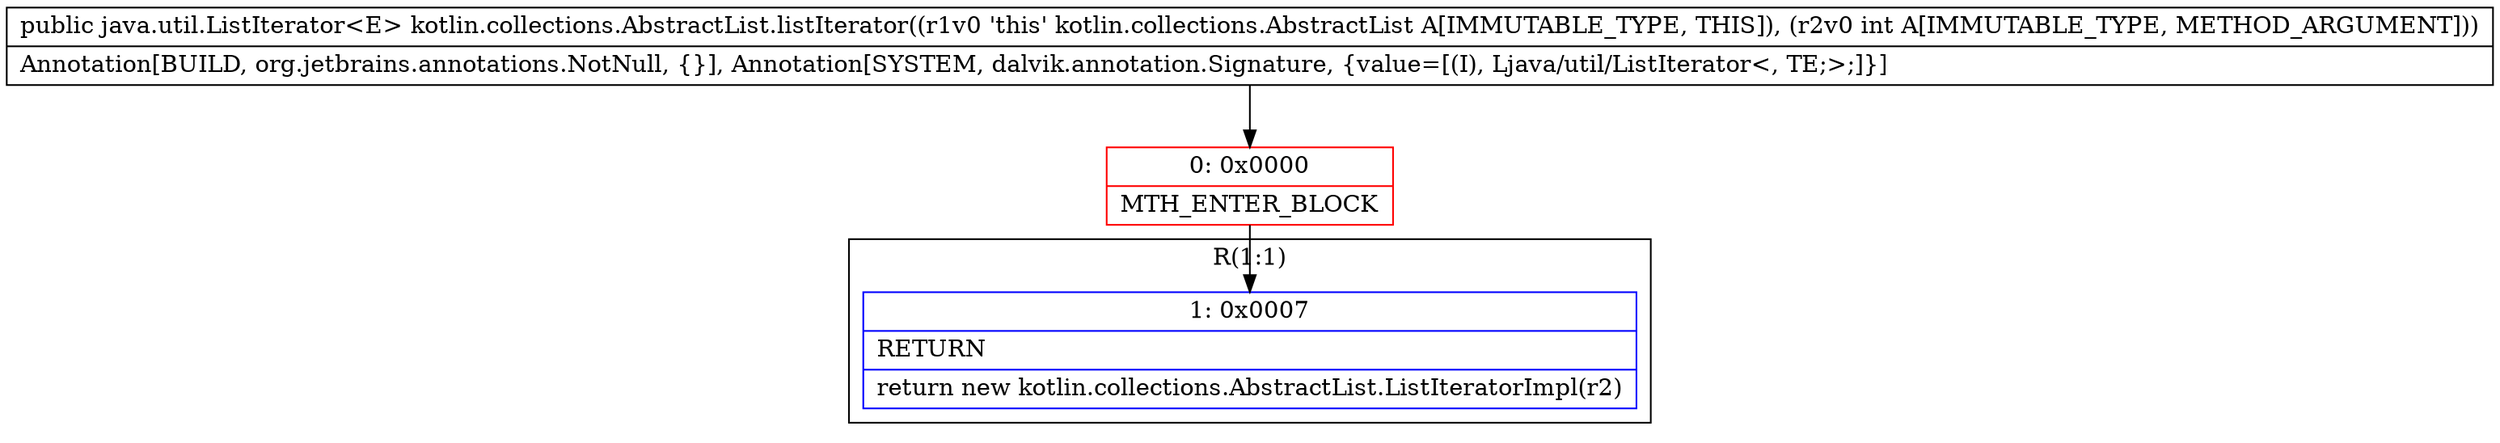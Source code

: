 digraph "CFG forkotlin.collections.AbstractList.listIterator(I)Ljava\/util\/ListIterator;" {
subgraph cluster_Region_289928056 {
label = "R(1:1)";
node [shape=record,color=blue];
Node_1 [shape=record,label="{1\:\ 0x0007|RETURN\l|return new kotlin.collections.AbstractList.ListIteratorImpl(r2)\l}"];
}
Node_0 [shape=record,color=red,label="{0\:\ 0x0000|MTH_ENTER_BLOCK\l}"];
MethodNode[shape=record,label="{public java.util.ListIterator\<E\> kotlin.collections.AbstractList.listIterator((r1v0 'this' kotlin.collections.AbstractList A[IMMUTABLE_TYPE, THIS]), (r2v0 int A[IMMUTABLE_TYPE, METHOD_ARGUMENT]))  | Annotation[BUILD, org.jetbrains.annotations.NotNull, \{\}], Annotation[SYSTEM, dalvik.annotation.Signature, \{value=[(I), Ljava\/util\/ListIterator\<, TE;\>;]\}]\l}"];
MethodNode -> Node_0;
Node_0 -> Node_1;
}

